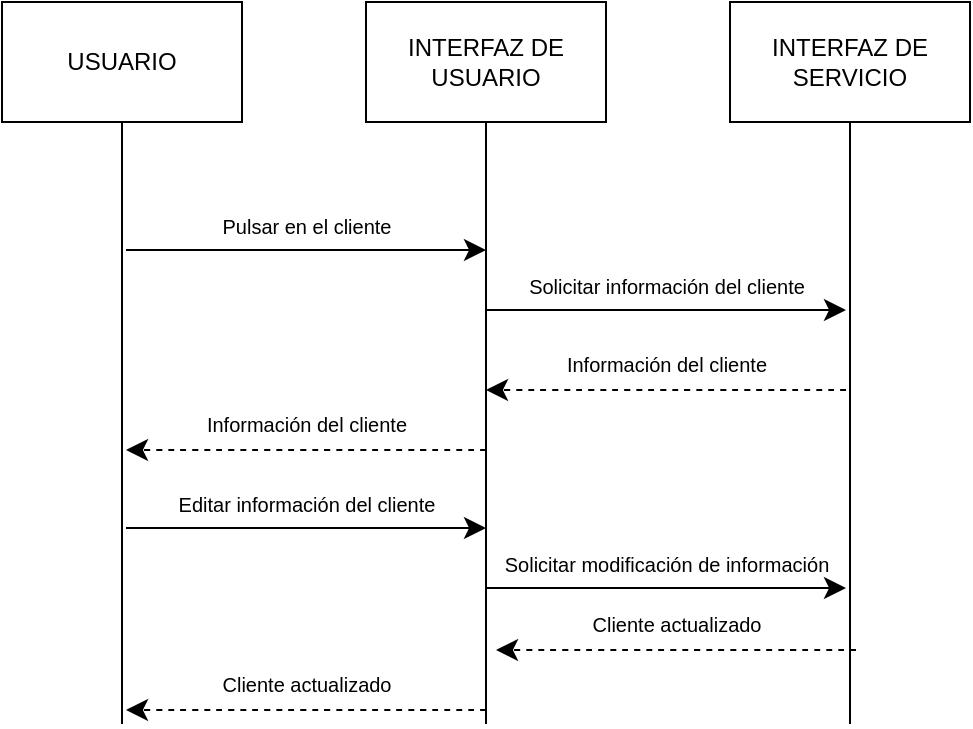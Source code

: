 <mxfile version="25.0.3">
  <diagram name="Página-1" id="yWCr3m4Fc35N5_DwNfT2">
    <mxGraphModel dx="989" dy="567" grid="1" gridSize="10" guides="1" tooltips="1" connect="1" arrows="1" fold="1" page="1" pageScale="1" pageWidth="2339" pageHeight="3300" math="0" shadow="0">
      <root>
        <mxCell id="0" />
        <mxCell id="1" parent="0" />
        <mxCell id="kNifeet31m266qXizDom-1" style="edgeStyle=none;curved=1;rounded=0;orthogonalLoop=1;jettySize=auto;html=1;exitX=0.5;exitY=1;exitDx=0;exitDy=0;entryX=0.5;entryY=0;entryDx=0;entryDy=0;fontSize=12;startSize=8;endSize=8;endArrow=none;endFill=0;" edge="1" parent="1" source="kNifeet31m266qXizDom-2">
          <mxGeometry relative="1" as="geometry">
            <mxPoint x="178" y="517" as="targetPoint" />
          </mxGeometry>
        </mxCell>
        <mxCell id="kNifeet31m266qXizDom-2" value="USUARIO" style="rounded=0;whiteSpace=wrap;html=1;" vertex="1" parent="1">
          <mxGeometry x="118" y="156" width="120" height="60" as="geometry" />
        </mxCell>
        <mxCell id="kNifeet31m266qXizDom-3" style="edgeStyle=none;curved=1;rounded=0;orthogonalLoop=1;jettySize=auto;html=1;exitX=0.5;exitY=1;exitDx=0;exitDy=0;entryX=0.5;entryY=0;entryDx=0;entryDy=0;fontSize=12;startSize=8;endSize=8;endArrow=none;endFill=0;" edge="1" parent="1" source="kNifeet31m266qXizDom-4">
          <mxGeometry relative="1" as="geometry">
            <mxPoint x="360" y="517" as="targetPoint" />
          </mxGeometry>
        </mxCell>
        <mxCell id="kNifeet31m266qXizDom-4" value="INTERFAZ DE USUARIO" style="rounded=0;whiteSpace=wrap;html=1;" vertex="1" parent="1">
          <mxGeometry x="300" y="156" width="120" height="60" as="geometry" />
        </mxCell>
        <mxCell id="kNifeet31m266qXizDom-5" style="edgeStyle=none;curved=1;rounded=0;orthogonalLoop=1;jettySize=auto;html=1;exitX=0.5;exitY=1;exitDx=0;exitDy=0;entryX=0.5;entryY=0;entryDx=0;entryDy=0;fontSize=12;startSize=8;endSize=8;endArrow=none;endFill=0;" edge="1" parent="1" source="kNifeet31m266qXizDom-6">
          <mxGeometry relative="1" as="geometry">
            <mxPoint x="542" y="517" as="targetPoint" />
          </mxGeometry>
        </mxCell>
        <mxCell id="kNifeet31m266qXizDom-6" value="INTERFAZ DE SERVICIO" style="rounded=0;whiteSpace=wrap;html=1;" vertex="1" parent="1">
          <mxGeometry x="482" y="156" width="120" height="60" as="geometry" />
        </mxCell>
        <mxCell id="kNifeet31m266qXizDom-7" value="" style="endArrow=classic;html=1;rounded=0;fontSize=12;startSize=8;endSize=8;curved=1;" edge="1" parent="1">
          <mxGeometry width="50" height="50" relative="1" as="geometry">
            <mxPoint x="180" y="280" as="sourcePoint" />
            <mxPoint x="360" y="280" as="targetPoint" />
          </mxGeometry>
        </mxCell>
        <mxCell id="kNifeet31m266qXizDom-8" value="&lt;font style=&quot;font-size: 10px;&quot;&gt;Pulsar en el cliente&lt;/font&gt;" style="text;html=1;align=center;verticalAlign=middle;resizable=0;points=[];autosize=1;strokeColor=none;fillColor=none;fontSize=16;" vertex="1" parent="1">
          <mxGeometry x="215" y="251" width="110" height="30" as="geometry" />
        </mxCell>
        <mxCell id="kNifeet31m266qXizDom-9" value="" style="endArrow=classic;html=1;rounded=0;fontSize=12;startSize=8;endSize=8;curved=1;" edge="1" parent="1">
          <mxGeometry width="50" height="50" relative="1" as="geometry">
            <mxPoint x="360" y="310" as="sourcePoint" />
            <mxPoint x="540" y="310" as="targetPoint" />
          </mxGeometry>
        </mxCell>
        <mxCell id="kNifeet31m266qXizDom-10" value="&lt;span style=&quot;font-size: 10px;&quot;&gt;Solicitar información del cliente&lt;/span&gt;" style="text;html=1;align=center;verticalAlign=middle;resizable=0;points=[];autosize=1;strokeColor=none;fillColor=none;fontSize=16;" vertex="1" parent="1">
          <mxGeometry x="370" y="281" width="160" height="30" as="geometry" />
        </mxCell>
        <mxCell id="kNifeet31m266qXizDom-12" value="" style="endArrow=classic;html=1;rounded=0;fontSize=12;startSize=8;endSize=8;curved=1;dashed=1;" edge="1" parent="1">
          <mxGeometry width="50" height="50" relative="1" as="geometry">
            <mxPoint x="540" y="350" as="sourcePoint" />
            <mxPoint x="360" y="350" as="targetPoint" />
          </mxGeometry>
        </mxCell>
        <mxCell id="kNifeet31m266qXizDom-13" value="&lt;span style=&quot;font-size: 10px;&quot;&gt;Información del cliente&lt;/span&gt;" style="text;html=1;align=center;verticalAlign=middle;resizable=0;points=[];autosize=1;strokeColor=none;fillColor=none;fontSize=16;" vertex="1" parent="1">
          <mxGeometry x="390" y="320" width="120" height="30" as="geometry" />
        </mxCell>
        <mxCell id="kNifeet31m266qXizDom-14" value="" style="endArrow=classic;html=1;rounded=0;fontSize=12;startSize=8;endSize=8;curved=1;dashed=1;" edge="1" parent="1">
          <mxGeometry width="50" height="50" relative="1" as="geometry">
            <mxPoint x="360" y="380" as="sourcePoint" />
            <mxPoint x="180" y="380" as="targetPoint" />
          </mxGeometry>
        </mxCell>
        <mxCell id="kNifeet31m266qXizDom-15" value="&lt;span style=&quot;font-size: 10px;&quot;&gt;Información del cliente&lt;/span&gt;" style="text;html=1;align=center;verticalAlign=middle;resizable=0;points=[];autosize=1;strokeColor=none;fillColor=none;fontSize=16;" vertex="1" parent="1">
          <mxGeometry x="210" y="350" width="120" height="30" as="geometry" />
        </mxCell>
        <mxCell id="kNifeet31m266qXizDom-20" value="" style="endArrow=classic;html=1;rounded=0;fontSize=12;startSize=8;endSize=8;curved=1;" edge="1" parent="1">
          <mxGeometry width="50" height="50" relative="1" as="geometry">
            <mxPoint x="180" y="419" as="sourcePoint" />
            <mxPoint x="360" y="419" as="targetPoint" />
          </mxGeometry>
        </mxCell>
        <mxCell id="kNifeet31m266qXizDom-21" value="&lt;font style=&quot;font-size: 10px;&quot;&gt;Editar información del cliente&lt;/font&gt;" style="text;html=1;align=center;verticalAlign=middle;resizable=0;points=[];autosize=1;strokeColor=none;fillColor=none;fontSize=16;" vertex="1" parent="1">
          <mxGeometry x="195" y="390" width="150" height="30" as="geometry" />
        </mxCell>
        <mxCell id="kNifeet31m266qXizDom-22" value="" style="endArrow=classic;html=1;rounded=0;fontSize=12;startSize=8;endSize=8;curved=1;" edge="1" parent="1">
          <mxGeometry width="50" height="50" relative="1" as="geometry">
            <mxPoint x="360" y="449" as="sourcePoint" />
            <mxPoint x="540" y="449" as="targetPoint" />
          </mxGeometry>
        </mxCell>
        <mxCell id="kNifeet31m266qXizDom-23" value="&lt;span style=&quot;font-size: 10px;&quot;&gt;Solicitar modificación de información&lt;/span&gt;" style="text;html=1;align=center;verticalAlign=middle;resizable=0;points=[];autosize=1;strokeColor=none;fillColor=none;fontSize=16;" vertex="1" parent="1">
          <mxGeometry x="355" y="420" width="190" height="30" as="geometry" />
        </mxCell>
        <mxCell id="kNifeet31m266qXizDom-24" value="" style="endArrow=classic;html=1;rounded=0;fontSize=12;startSize=8;endSize=8;curved=1;dashed=1;" edge="1" parent="1">
          <mxGeometry width="50" height="50" relative="1" as="geometry">
            <mxPoint x="545" y="480" as="sourcePoint" />
            <mxPoint x="365" y="480" as="targetPoint" />
          </mxGeometry>
        </mxCell>
        <mxCell id="kNifeet31m266qXizDom-25" value="&lt;span style=&quot;font-size: 10px;&quot;&gt;Cliente actualizado&lt;/span&gt;" style="text;html=1;align=center;verticalAlign=middle;resizable=0;points=[];autosize=1;strokeColor=none;fillColor=none;fontSize=16;" vertex="1" parent="1">
          <mxGeometry x="400" y="450" width="110" height="30" as="geometry" />
        </mxCell>
        <mxCell id="kNifeet31m266qXizDom-26" value="" style="endArrow=classic;html=1;rounded=0;fontSize=12;startSize=8;endSize=8;curved=1;dashed=1;" edge="1" parent="1">
          <mxGeometry width="50" height="50" relative="1" as="geometry">
            <mxPoint x="360" y="510" as="sourcePoint" />
            <mxPoint x="180" y="510" as="targetPoint" />
          </mxGeometry>
        </mxCell>
        <mxCell id="kNifeet31m266qXizDom-27" value="&lt;span style=&quot;font-size: 10px;&quot;&gt;Cliente actualizado&lt;/span&gt;" style="text;html=1;align=center;verticalAlign=middle;resizable=0;points=[];autosize=1;strokeColor=none;fillColor=none;fontSize=16;" vertex="1" parent="1">
          <mxGeometry x="215" y="480" width="110" height="30" as="geometry" />
        </mxCell>
      </root>
    </mxGraphModel>
  </diagram>
</mxfile>
